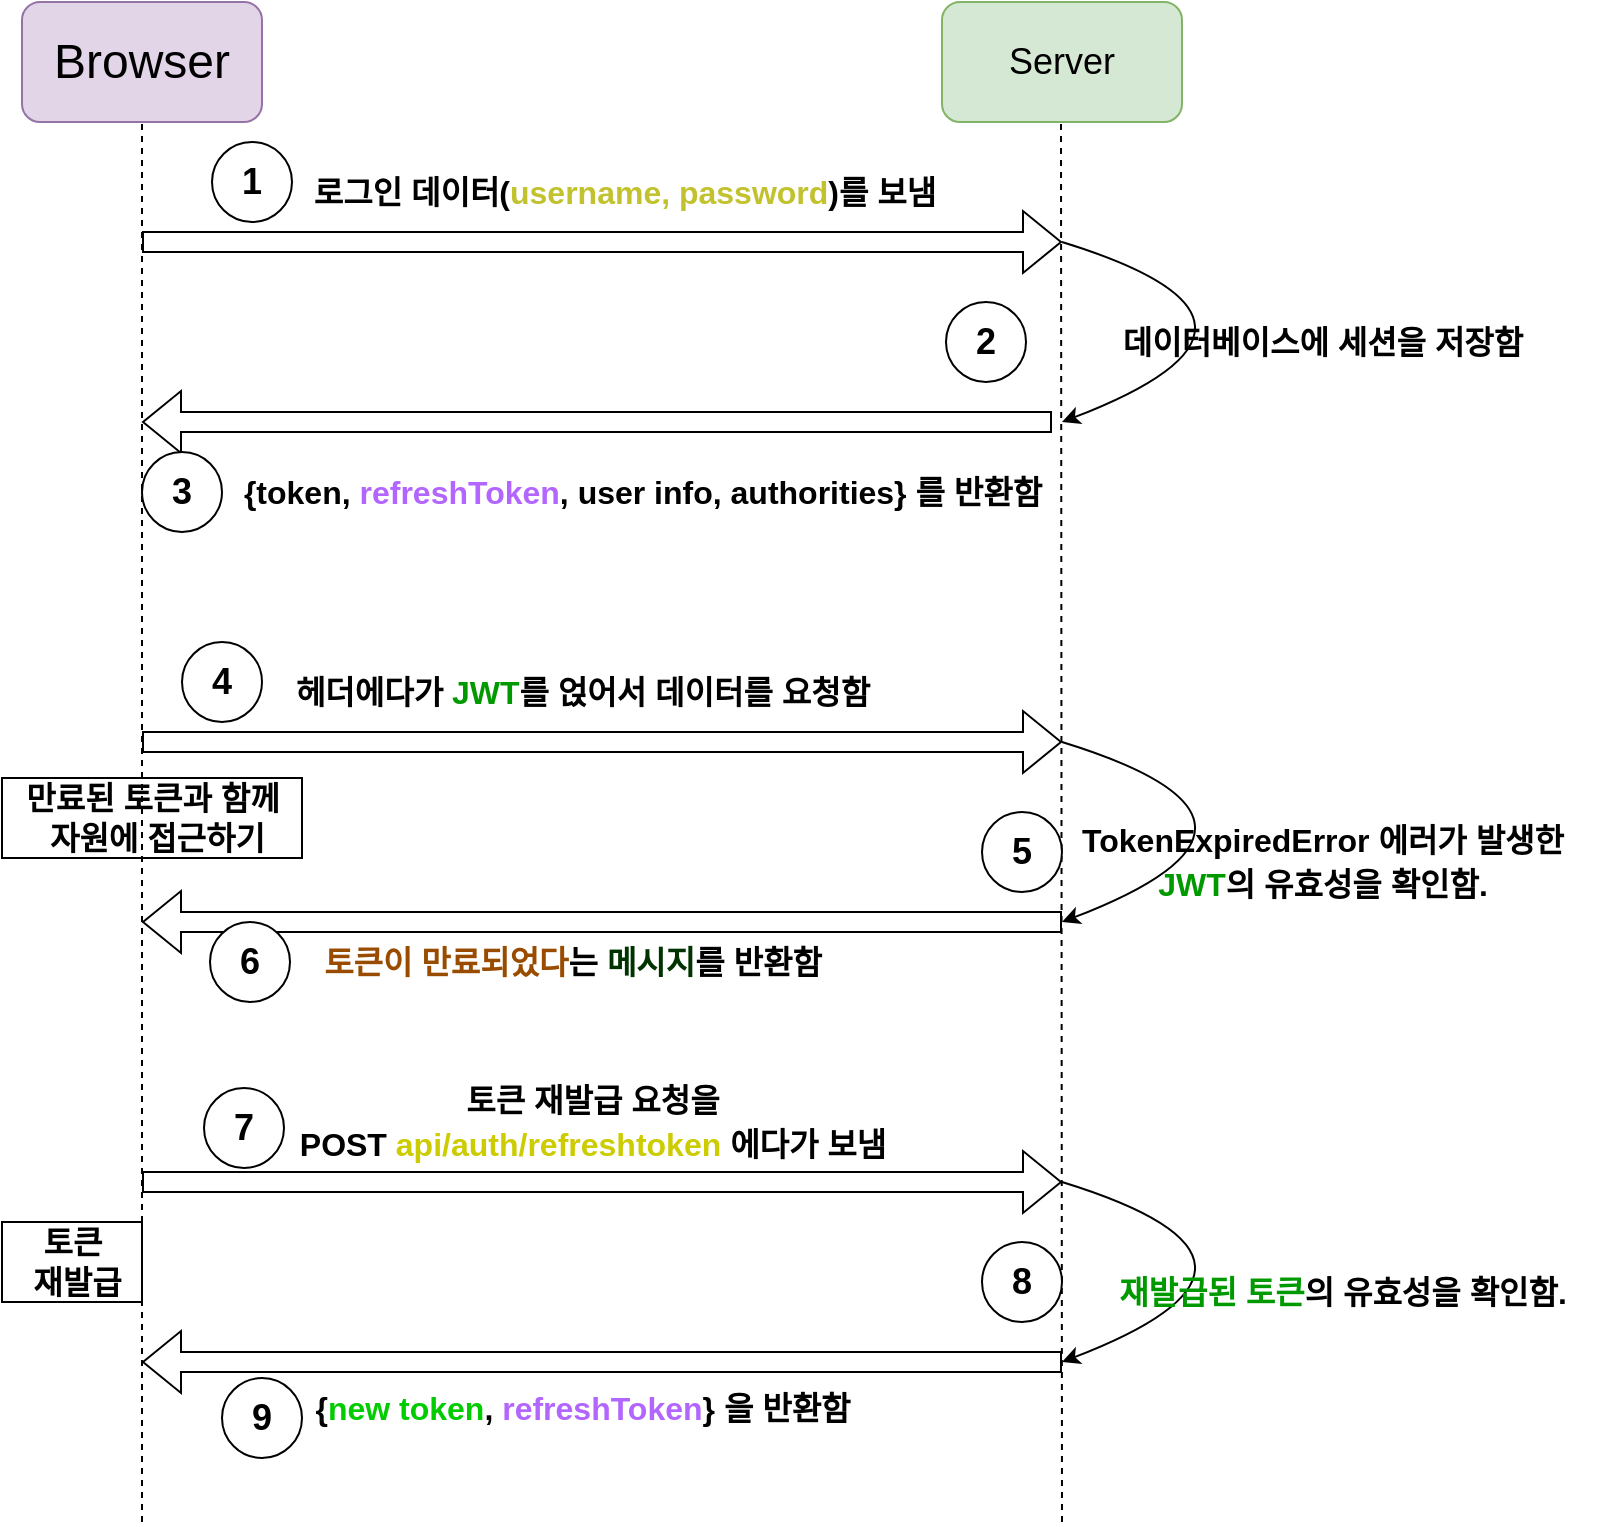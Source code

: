 <mxfile version="16.4.11" type="github">
  <diagram id="8As7zu5LVlnZ0H2C2J7r" name="Page-1">
    <mxGraphModel dx="1037" dy="766" grid="1" gridSize="10" guides="1" tooltips="1" connect="1" arrows="1" fold="1" page="1" pageScale="1" pageWidth="827" pageHeight="1169" math="0" shadow="0">
      <root>
        <mxCell id="0" />
        <mxCell id="1" parent="0" />
        <mxCell id="Huk9ythuZgXh1tu6I32B-1" value="&lt;span style=&quot;font-size: 24px&quot;&gt;Browser&lt;/span&gt;" style="rounded=1;whiteSpace=wrap;html=1;fillColor=#e1d5e7;strokeColor=#9673a6;" parent="1" vertex="1">
          <mxGeometry x="20" y="160" width="120" height="60" as="geometry" />
        </mxCell>
        <mxCell id="Huk9ythuZgXh1tu6I32B-3" value="" style="endArrow=none;dashed=1;html=1;rounded=0;entryX=0.5;entryY=1;entryDx=0;entryDy=0;" parent="1" target="Huk9ythuZgXh1tu6I32B-1" edge="1">
          <mxGeometry width="50" height="50" relative="1" as="geometry">
            <mxPoint x="80" y="920" as="sourcePoint" />
            <mxPoint x="120" y="250" as="targetPoint" />
          </mxGeometry>
        </mxCell>
        <mxCell id="Huk9ythuZgXh1tu6I32B-4" value="&lt;font style=&quot;font-size: 18px&quot;&gt;Server&lt;/font&gt;" style="rounded=1;whiteSpace=wrap;html=1;fillColor=#d5e8d4;strokeColor=#82b366;" parent="1" vertex="1">
          <mxGeometry x="480" y="160" width="120" height="60" as="geometry" />
        </mxCell>
        <mxCell id="Huk9ythuZgXh1tu6I32B-5" value="" style="endArrow=none;dashed=1;html=1;rounded=0;entryX=0.5;entryY=1;entryDx=0;entryDy=0;" parent="1" edge="1">
          <mxGeometry width="50" height="50" relative="1" as="geometry">
            <mxPoint x="540" y="920" as="sourcePoint" />
            <mxPoint x="539.5" y="220" as="targetPoint" />
          </mxGeometry>
        </mxCell>
        <mxCell id="Huk9ythuZgXh1tu6I32B-6" value="" style="shape=flexArrow;endArrow=classic;html=1;rounded=0;fontSize=18;" parent="1" edge="1">
          <mxGeometry width="50" height="50" relative="1" as="geometry">
            <mxPoint x="80" y="280" as="sourcePoint" />
            <mxPoint x="540" y="280" as="targetPoint" />
          </mxGeometry>
        </mxCell>
        <mxCell id="Huk9ythuZgXh1tu6I32B-8" value="1" style="ellipse;whiteSpace=wrap;html=1;fontSize=18;fontStyle=1" parent="1" vertex="1">
          <mxGeometry x="115" y="230" width="40" height="40" as="geometry" />
        </mxCell>
        <mxCell id="Huk9ythuZgXh1tu6I32B-9" value="&lt;span style=&quot;font-size: 16px&quot;&gt;로그인 데이터(&lt;font color=&quot;#c2c22f&quot;&gt;username, password&lt;/font&gt;)를 보냄&lt;/span&gt;" style="text;html=1;align=center;verticalAlign=middle;resizable=0;points=[];autosize=1;strokeColor=none;fillColor=none;fontSize=18;fontStyle=1" parent="1" vertex="1">
          <mxGeometry x="151" y="240" width="340" height="30" as="geometry" />
        </mxCell>
        <mxCell id="Huk9ythuZgXh1tu6I32B-10" value="" style="curved=1;endArrow=classic;html=1;rounded=0;fontSize=18;" parent="1" edge="1">
          <mxGeometry width="50" height="50" relative="1" as="geometry">
            <mxPoint x="540" y="280" as="sourcePoint" />
            <mxPoint x="540" y="370" as="targetPoint" />
            <Array as="points">
              <mxPoint x="670" y="320" />
            </Array>
          </mxGeometry>
        </mxCell>
        <mxCell id="Huk9ythuZgXh1tu6I32B-11" value="&lt;span style=&quot;font-size: 16px&quot;&gt;데이터베이스에 세션을 저장함&lt;/span&gt;" style="text;html=1;align=center;verticalAlign=middle;resizable=0;points=[];autosize=1;strokeColor=none;fillColor=none;fontSize=18;fontStyle=1" parent="1" vertex="1">
          <mxGeometry x="555" y="315" width="230" height="30" as="geometry" />
        </mxCell>
        <mxCell id="Huk9ythuZgXh1tu6I32B-12" value="2" style="ellipse;whiteSpace=wrap;html=1;fontSize=18;fontStyle=1" parent="1" vertex="1">
          <mxGeometry x="482" y="310" width="40" height="40" as="geometry" />
        </mxCell>
        <mxCell id="Huk9ythuZgXh1tu6I32B-13" value="" style="shape=flexArrow;endArrow=classic;html=1;rounded=0;fontSize=18;" parent="1" edge="1">
          <mxGeometry width="50" height="50" relative="1" as="geometry">
            <mxPoint x="535" y="370" as="sourcePoint" />
            <mxPoint x="80" y="370" as="targetPoint" />
          </mxGeometry>
        </mxCell>
        <mxCell id="Huk9ythuZgXh1tu6I32B-14" value="3" style="ellipse;whiteSpace=wrap;html=1;fontSize=18;fontStyle=1" parent="1" vertex="1">
          <mxGeometry x="80" y="385" width="40" height="40" as="geometry" />
        </mxCell>
        <mxCell id="Huk9ythuZgXh1tu6I32B-15" value="&lt;font style=&quot;font-size: 16px&quot;&gt;{token, &lt;font color=&quot;#b266ff&quot; style=&quot;font-size: 16px&quot;&gt;refreshToken&lt;/font&gt;, user info, authorities} 를 반환함&lt;/font&gt;" style="text;html=1;align=center;verticalAlign=middle;resizable=0;points=[];autosize=1;strokeColor=none;fillColor=none;fontSize=18;fontStyle=1" parent="1" vertex="1">
          <mxGeometry x="120" y="390" width="420" height="30" as="geometry" />
        </mxCell>
        <mxCell id="Huk9ythuZgXh1tu6I32B-19" value="&lt;font color=&quot;#000000&quot;&gt;만료된 토큰과 함께&lt;br&gt;&amp;nbsp;자원에 접근하기&lt;/font&gt;" style="text;html=1;align=center;verticalAlign=middle;resizable=0;points=[];autosize=1;strokeColor=default;fillColor=none;fontSize=16;fontColor=#B266FF;fontStyle=1" parent="1" vertex="1">
          <mxGeometry x="10" y="548" width="150" height="40" as="geometry" />
        </mxCell>
        <mxCell id="Huk9ythuZgXh1tu6I32B-20" value="" style="shape=flexArrow;endArrow=classic;html=1;rounded=0;fontSize=16;fontColor=#000000;" parent="1" edge="1">
          <mxGeometry width="50" height="50" relative="1" as="geometry">
            <mxPoint x="80" y="530" as="sourcePoint" />
            <mxPoint x="540" y="530" as="targetPoint" />
          </mxGeometry>
        </mxCell>
        <mxCell id="Huk9ythuZgXh1tu6I32B-21" value="4" style="ellipse;whiteSpace=wrap;html=1;fontSize=18;fontStyle=1" parent="1" vertex="1">
          <mxGeometry x="100" y="480" width="40" height="40" as="geometry" />
        </mxCell>
        <mxCell id="Huk9ythuZgXh1tu6I32B-22" value="&lt;span style=&quot;font-size: 16px&quot;&gt;헤더에다가 &lt;font color=&quot;#009900&quot;&gt;JWT&lt;/font&gt;를 얹어서 데이터를 요청함&lt;/span&gt;" style="text;html=1;align=center;verticalAlign=middle;resizable=0;points=[];autosize=1;strokeColor=none;fillColor=none;fontSize=18;fontStyle=1" parent="1" vertex="1">
          <mxGeometry x="140" y="490" width="320" height="30" as="geometry" />
        </mxCell>
        <mxCell id="Huk9ythuZgXh1tu6I32B-24" value="5" style="ellipse;whiteSpace=wrap;html=1;fontSize=18;fontStyle=1" parent="1" vertex="1">
          <mxGeometry x="500" y="565" width="40" height="40" as="geometry" />
        </mxCell>
        <mxCell id="Huk9ythuZgXh1tu6I32B-25" value="" style="curved=1;endArrow=classic;html=1;rounded=0;fontSize=18;" parent="1" edge="1">
          <mxGeometry width="50" height="50" relative="1" as="geometry">
            <mxPoint x="540" y="530" as="sourcePoint" />
            <mxPoint x="540" y="620" as="targetPoint" />
            <Array as="points">
              <mxPoint x="670" y="570" />
            </Array>
          </mxGeometry>
        </mxCell>
        <mxCell id="Huk9ythuZgXh1tu6I32B-26" value="&lt;span style=&quot;font-size: 16px&quot;&gt;TokenExpiredError 에러가 발생한 &lt;br&gt;&lt;font color=&quot;#009900&quot;&gt;JWT&lt;/font&gt;의 유효성을 확인함.&lt;/span&gt;" style="text;html=1;align=center;verticalAlign=middle;resizable=0;points=[];autosize=1;strokeColor=none;fillColor=none;fontSize=18;fontStyle=1" parent="1" vertex="1">
          <mxGeometry x="540" y="565" width="260" height="50" as="geometry" />
        </mxCell>
        <mxCell id="Huk9ythuZgXh1tu6I32B-28" value="" style="shape=flexArrow;endArrow=classic;html=1;rounded=0;fontSize=16;fontColor=#009900;" parent="1" edge="1">
          <mxGeometry width="50" height="50" relative="1" as="geometry">
            <mxPoint x="540" y="620" as="sourcePoint" />
            <mxPoint x="80" y="620" as="targetPoint" />
          </mxGeometry>
        </mxCell>
        <mxCell id="Huk9ythuZgXh1tu6I32B-29" value="6" style="ellipse;whiteSpace=wrap;html=1;fontSize=18;fontStyle=1" parent="1" vertex="1">
          <mxGeometry x="114" y="620" width="40" height="40" as="geometry" />
        </mxCell>
        <mxCell id="Huk9ythuZgXh1tu6I32B-30" value="&lt;span style=&quot;font-size: 16px&quot;&gt;&lt;font color=&quot;#994c00&quot;&gt;토큰이 만료되었다&lt;/font&gt;는 &lt;font color=&quot;#003300&quot;&gt;메시지&lt;/font&gt;를 반환함&lt;/span&gt;" style="text;html=1;align=center;verticalAlign=middle;resizable=0;points=[];autosize=1;strokeColor=none;fillColor=none;fontSize=18;fontStyle=1" parent="1" vertex="1">
          <mxGeometry x="155" y="625" width="280" height="30" as="geometry" />
        </mxCell>
        <mxCell id="Huk9ythuZgXh1tu6I32B-31" value="&lt;b&gt;&lt;font color=&quot;#000000&quot;&gt;토큰&lt;br&gt;&amp;nbsp;재발급&lt;/font&gt;&lt;/b&gt;" style="text;html=1;align=center;verticalAlign=middle;resizable=0;points=[];autosize=1;strokeColor=default;fillColor=none;fontSize=16;fontColor=#994C00;" parent="1" vertex="1">
          <mxGeometry x="10" y="770" width="70" height="40" as="geometry" />
        </mxCell>
        <mxCell id="Huk9ythuZgXh1tu6I32B-32" value="" style="shape=flexArrow;endArrow=classic;html=1;rounded=0;fontSize=16;fontColor=#000000;" parent="1" edge="1">
          <mxGeometry width="50" height="50" relative="1" as="geometry">
            <mxPoint x="80" y="750" as="sourcePoint" />
            <mxPoint x="540" y="750" as="targetPoint" />
          </mxGeometry>
        </mxCell>
        <mxCell id="Huk9ythuZgXh1tu6I32B-33" value="7" style="ellipse;whiteSpace=wrap;html=1;fontSize=18;fontStyle=1" parent="1" vertex="1">
          <mxGeometry x="111" y="703" width="40" height="40" as="geometry" />
        </mxCell>
        <mxCell id="Huk9ythuZgXh1tu6I32B-34" value="&lt;font style=&quot;font-size: 16px&quot;&gt;토큰 재발급 요청을 &lt;br&gt;POST &lt;font color=&quot;#cccc00&quot;&gt;api/auth/refreshtoken&amp;nbsp;&lt;/font&gt;에다가 보냄&lt;/font&gt;" style="text;html=1;align=center;verticalAlign=middle;resizable=0;points=[];autosize=1;strokeColor=none;fillColor=none;fontSize=18;fontStyle=1" parent="1" vertex="1">
          <mxGeometry x="150" y="695" width="310" height="50" as="geometry" />
        </mxCell>
        <mxCell id="Huk9ythuZgXh1tu6I32B-35" value="" style="curved=1;endArrow=classic;html=1;rounded=0;fontSize=18;" parent="1" edge="1">
          <mxGeometry width="50" height="50" relative="1" as="geometry">
            <mxPoint x="540" y="750" as="sourcePoint" />
            <mxPoint x="540" y="840" as="targetPoint" />
            <Array as="points">
              <mxPoint x="670" y="790" />
            </Array>
          </mxGeometry>
        </mxCell>
        <mxCell id="Huk9ythuZgXh1tu6I32B-36" value="8" style="ellipse;whiteSpace=wrap;html=1;fontSize=18;fontStyle=1" parent="1" vertex="1">
          <mxGeometry x="500" y="780" width="40" height="40" as="geometry" />
        </mxCell>
        <mxCell id="Huk9ythuZgXh1tu6I32B-37" value="&lt;span style=&quot;font-size: 16px&quot;&gt;&lt;font color=&quot;#009900&quot;&gt;재발급된 토큰&lt;/font&gt;의 유효성을 확인함.&lt;/span&gt;" style="text;html=1;align=center;verticalAlign=middle;resizable=0;points=[];autosize=1;strokeColor=none;fillColor=none;fontSize=18;fontStyle=1" parent="1" vertex="1">
          <mxGeometry x="550" y="790" width="260" height="30" as="geometry" />
        </mxCell>
        <mxCell id="Huk9ythuZgXh1tu6I32B-38" value="" style="shape=flexArrow;endArrow=classic;html=1;rounded=0;fontSize=16;fontColor=#009900;" parent="1" edge="1">
          <mxGeometry width="50" height="50" relative="1" as="geometry">
            <mxPoint x="540" y="840" as="sourcePoint" />
            <mxPoint x="80" y="840" as="targetPoint" />
          </mxGeometry>
        </mxCell>
        <mxCell id="Huk9ythuZgXh1tu6I32B-39" value="9" style="ellipse;whiteSpace=wrap;html=1;fontSize=18;fontStyle=1" parent="1" vertex="1">
          <mxGeometry x="120" y="848" width="40" height="40" as="geometry" />
        </mxCell>
        <mxCell id="Huk9ythuZgXh1tu6I32B-40" value="&lt;font style=&quot;font-size: 16px&quot;&gt;{&lt;font color=&quot;#00cc00&quot;&gt;new token&lt;/font&gt;, &lt;font color=&quot;#b266ff&quot; style=&quot;font-size: 16px&quot;&gt;refreshToken&lt;/font&gt;} 을 반환함&lt;/font&gt;" style="text;html=1;align=center;verticalAlign=middle;resizable=0;points=[];autosize=1;strokeColor=none;fillColor=none;fontSize=18;fontStyle=1" parent="1" vertex="1">
          <mxGeometry x="155" y="848" width="290" height="30" as="geometry" />
        </mxCell>
      </root>
    </mxGraphModel>
  </diagram>
</mxfile>
